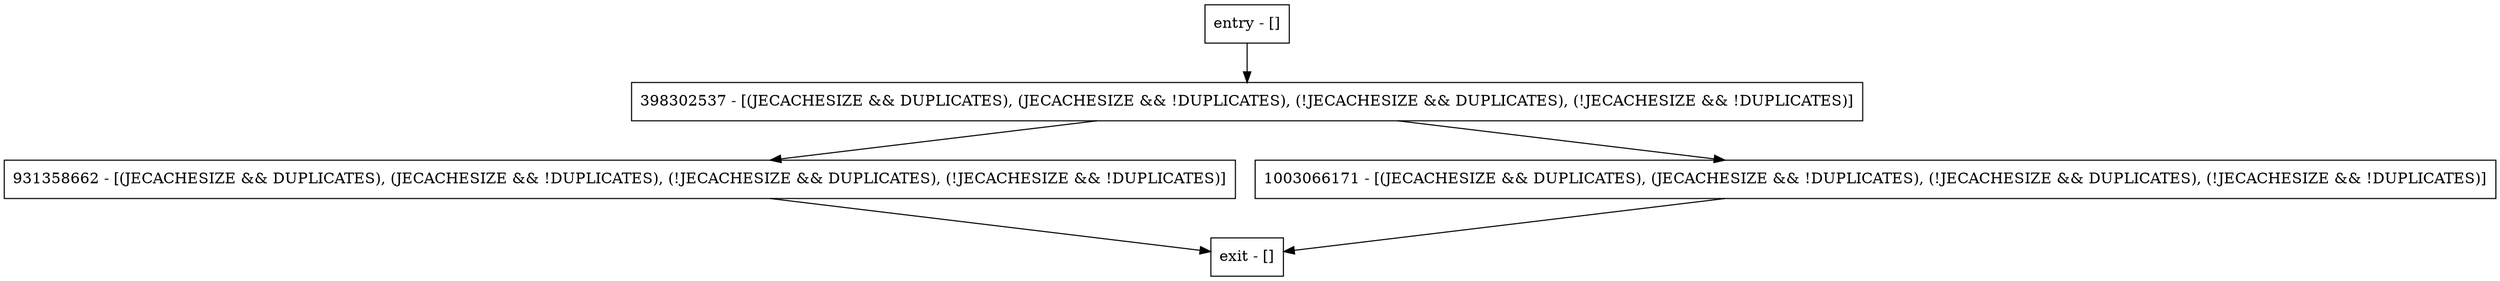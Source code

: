 digraph verifyChecksum {
node [shape=record];
entry [label="entry - []"];
exit [label="exit - []"];
398302537 [label="398302537 - [(JECACHESIZE && DUPLICATES), (JECACHESIZE && !DUPLICATES), (!JECACHESIZE && DUPLICATES), (!JECACHESIZE && !DUPLICATES)]"];
931358662 [label="931358662 - [(JECACHESIZE && DUPLICATES), (JECACHESIZE && !DUPLICATES), (!JECACHESIZE && DUPLICATES), (!JECACHESIZE && !DUPLICATES)]"];
1003066171 [label="1003066171 - [(JECACHESIZE && DUPLICATES), (JECACHESIZE && !DUPLICATES), (!JECACHESIZE && DUPLICATES), (!JECACHESIZE && !DUPLICATES)]"];
entry;
exit;
entry -> 398302537;
398302537 -> 931358662;
398302537 -> 1003066171;
931358662 -> exit;
1003066171 -> exit;
}
